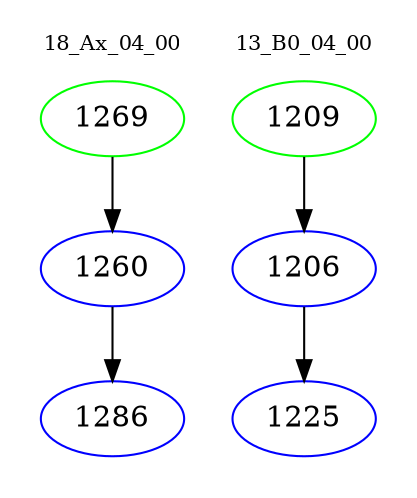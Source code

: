 digraph{
subgraph cluster_0 {
color = white
label = "18_Ax_04_00";
fontsize=10;
T0_1269 [label="1269", color="green"]
T0_1269 -> T0_1260 [color="black"]
T0_1260 [label="1260", color="blue"]
T0_1260 -> T0_1286 [color="black"]
T0_1286 [label="1286", color="blue"]
}
subgraph cluster_1 {
color = white
label = "13_B0_04_00";
fontsize=10;
T1_1209 [label="1209", color="green"]
T1_1209 -> T1_1206 [color="black"]
T1_1206 [label="1206", color="blue"]
T1_1206 -> T1_1225 [color="black"]
T1_1225 [label="1225", color="blue"]
}
}
